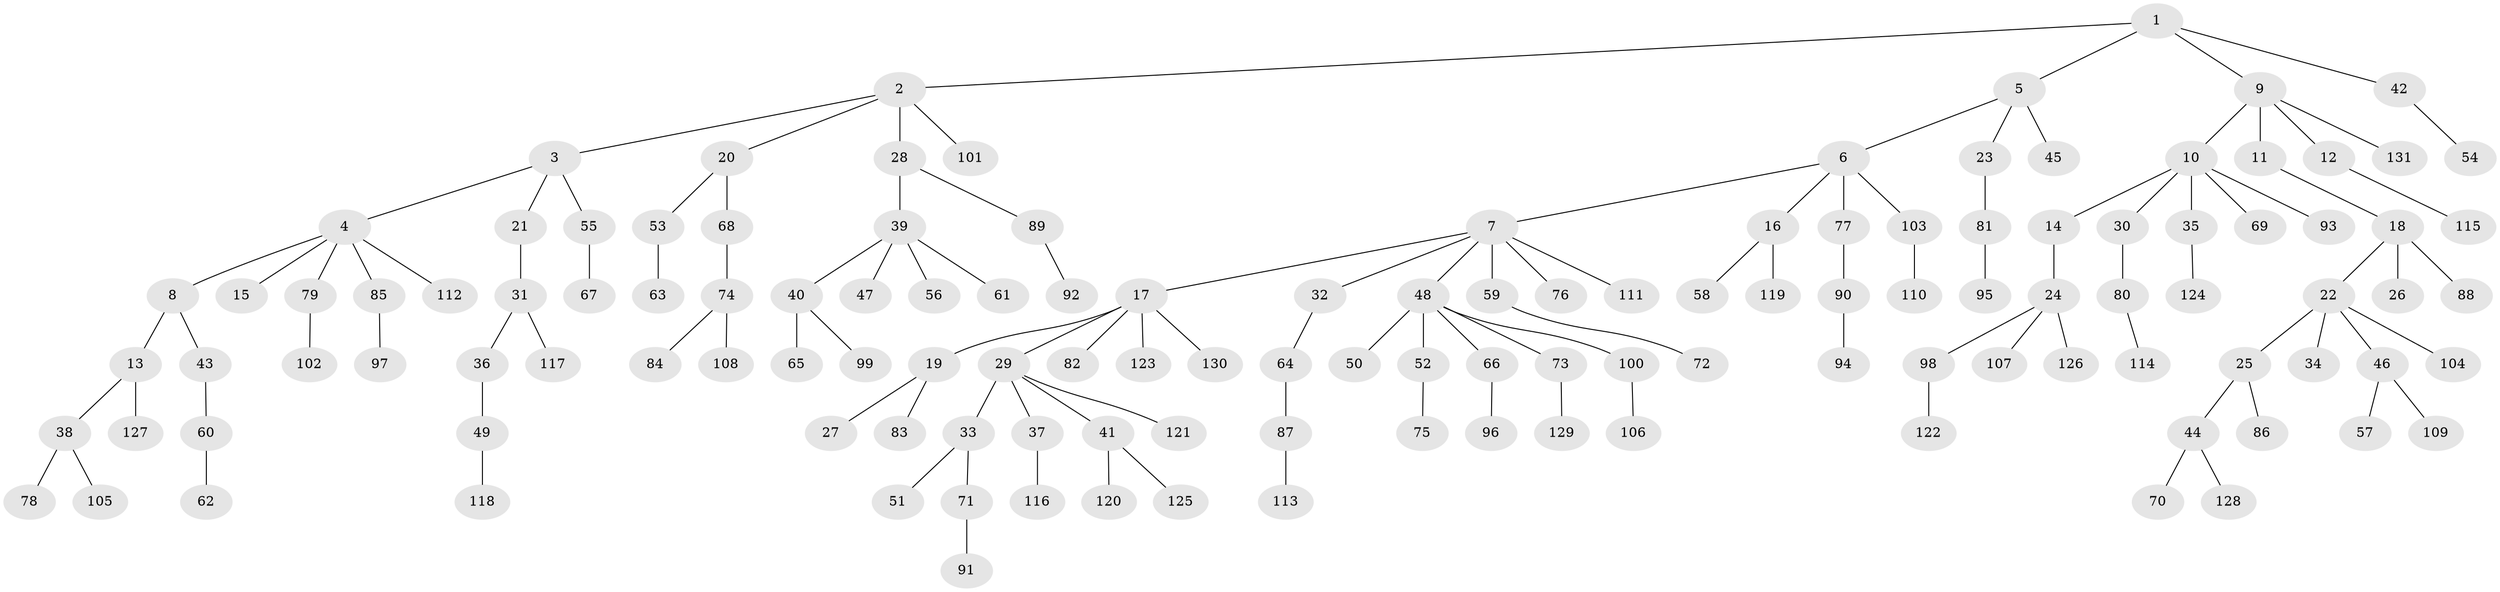 // coarse degree distribution, {4: 0.08860759493670886, 5: 0.06329113924050633, 3: 0.06329113924050633, 6: 0.012658227848101266, 2: 0.26582278481012656, 1: 0.5063291139240507}
// Generated by graph-tools (version 1.1) at 2025/51/03/04/25 22:51:40]
// undirected, 131 vertices, 130 edges
graph export_dot {
  node [color=gray90,style=filled];
  1;
  2;
  3;
  4;
  5;
  6;
  7;
  8;
  9;
  10;
  11;
  12;
  13;
  14;
  15;
  16;
  17;
  18;
  19;
  20;
  21;
  22;
  23;
  24;
  25;
  26;
  27;
  28;
  29;
  30;
  31;
  32;
  33;
  34;
  35;
  36;
  37;
  38;
  39;
  40;
  41;
  42;
  43;
  44;
  45;
  46;
  47;
  48;
  49;
  50;
  51;
  52;
  53;
  54;
  55;
  56;
  57;
  58;
  59;
  60;
  61;
  62;
  63;
  64;
  65;
  66;
  67;
  68;
  69;
  70;
  71;
  72;
  73;
  74;
  75;
  76;
  77;
  78;
  79;
  80;
  81;
  82;
  83;
  84;
  85;
  86;
  87;
  88;
  89;
  90;
  91;
  92;
  93;
  94;
  95;
  96;
  97;
  98;
  99;
  100;
  101;
  102;
  103;
  104;
  105;
  106;
  107;
  108;
  109;
  110;
  111;
  112;
  113;
  114;
  115;
  116;
  117;
  118;
  119;
  120;
  121;
  122;
  123;
  124;
  125;
  126;
  127;
  128;
  129;
  130;
  131;
  1 -- 2;
  1 -- 5;
  1 -- 9;
  1 -- 42;
  2 -- 3;
  2 -- 20;
  2 -- 28;
  2 -- 101;
  3 -- 4;
  3 -- 21;
  3 -- 55;
  4 -- 8;
  4 -- 15;
  4 -- 79;
  4 -- 85;
  4 -- 112;
  5 -- 6;
  5 -- 23;
  5 -- 45;
  6 -- 7;
  6 -- 16;
  6 -- 77;
  6 -- 103;
  7 -- 17;
  7 -- 32;
  7 -- 48;
  7 -- 59;
  7 -- 76;
  7 -- 111;
  8 -- 13;
  8 -- 43;
  9 -- 10;
  9 -- 11;
  9 -- 12;
  9 -- 131;
  10 -- 14;
  10 -- 30;
  10 -- 35;
  10 -- 69;
  10 -- 93;
  11 -- 18;
  12 -- 115;
  13 -- 38;
  13 -- 127;
  14 -- 24;
  16 -- 58;
  16 -- 119;
  17 -- 19;
  17 -- 29;
  17 -- 82;
  17 -- 123;
  17 -- 130;
  18 -- 22;
  18 -- 26;
  18 -- 88;
  19 -- 27;
  19 -- 83;
  20 -- 53;
  20 -- 68;
  21 -- 31;
  22 -- 25;
  22 -- 34;
  22 -- 46;
  22 -- 104;
  23 -- 81;
  24 -- 98;
  24 -- 107;
  24 -- 126;
  25 -- 44;
  25 -- 86;
  28 -- 39;
  28 -- 89;
  29 -- 33;
  29 -- 37;
  29 -- 41;
  29 -- 121;
  30 -- 80;
  31 -- 36;
  31 -- 117;
  32 -- 64;
  33 -- 51;
  33 -- 71;
  35 -- 124;
  36 -- 49;
  37 -- 116;
  38 -- 78;
  38 -- 105;
  39 -- 40;
  39 -- 47;
  39 -- 56;
  39 -- 61;
  40 -- 65;
  40 -- 99;
  41 -- 120;
  41 -- 125;
  42 -- 54;
  43 -- 60;
  44 -- 70;
  44 -- 128;
  46 -- 57;
  46 -- 109;
  48 -- 50;
  48 -- 52;
  48 -- 66;
  48 -- 73;
  48 -- 100;
  49 -- 118;
  52 -- 75;
  53 -- 63;
  55 -- 67;
  59 -- 72;
  60 -- 62;
  64 -- 87;
  66 -- 96;
  68 -- 74;
  71 -- 91;
  73 -- 129;
  74 -- 84;
  74 -- 108;
  77 -- 90;
  79 -- 102;
  80 -- 114;
  81 -- 95;
  85 -- 97;
  87 -- 113;
  89 -- 92;
  90 -- 94;
  98 -- 122;
  100 -- 106;
  103 -- 110;
}
